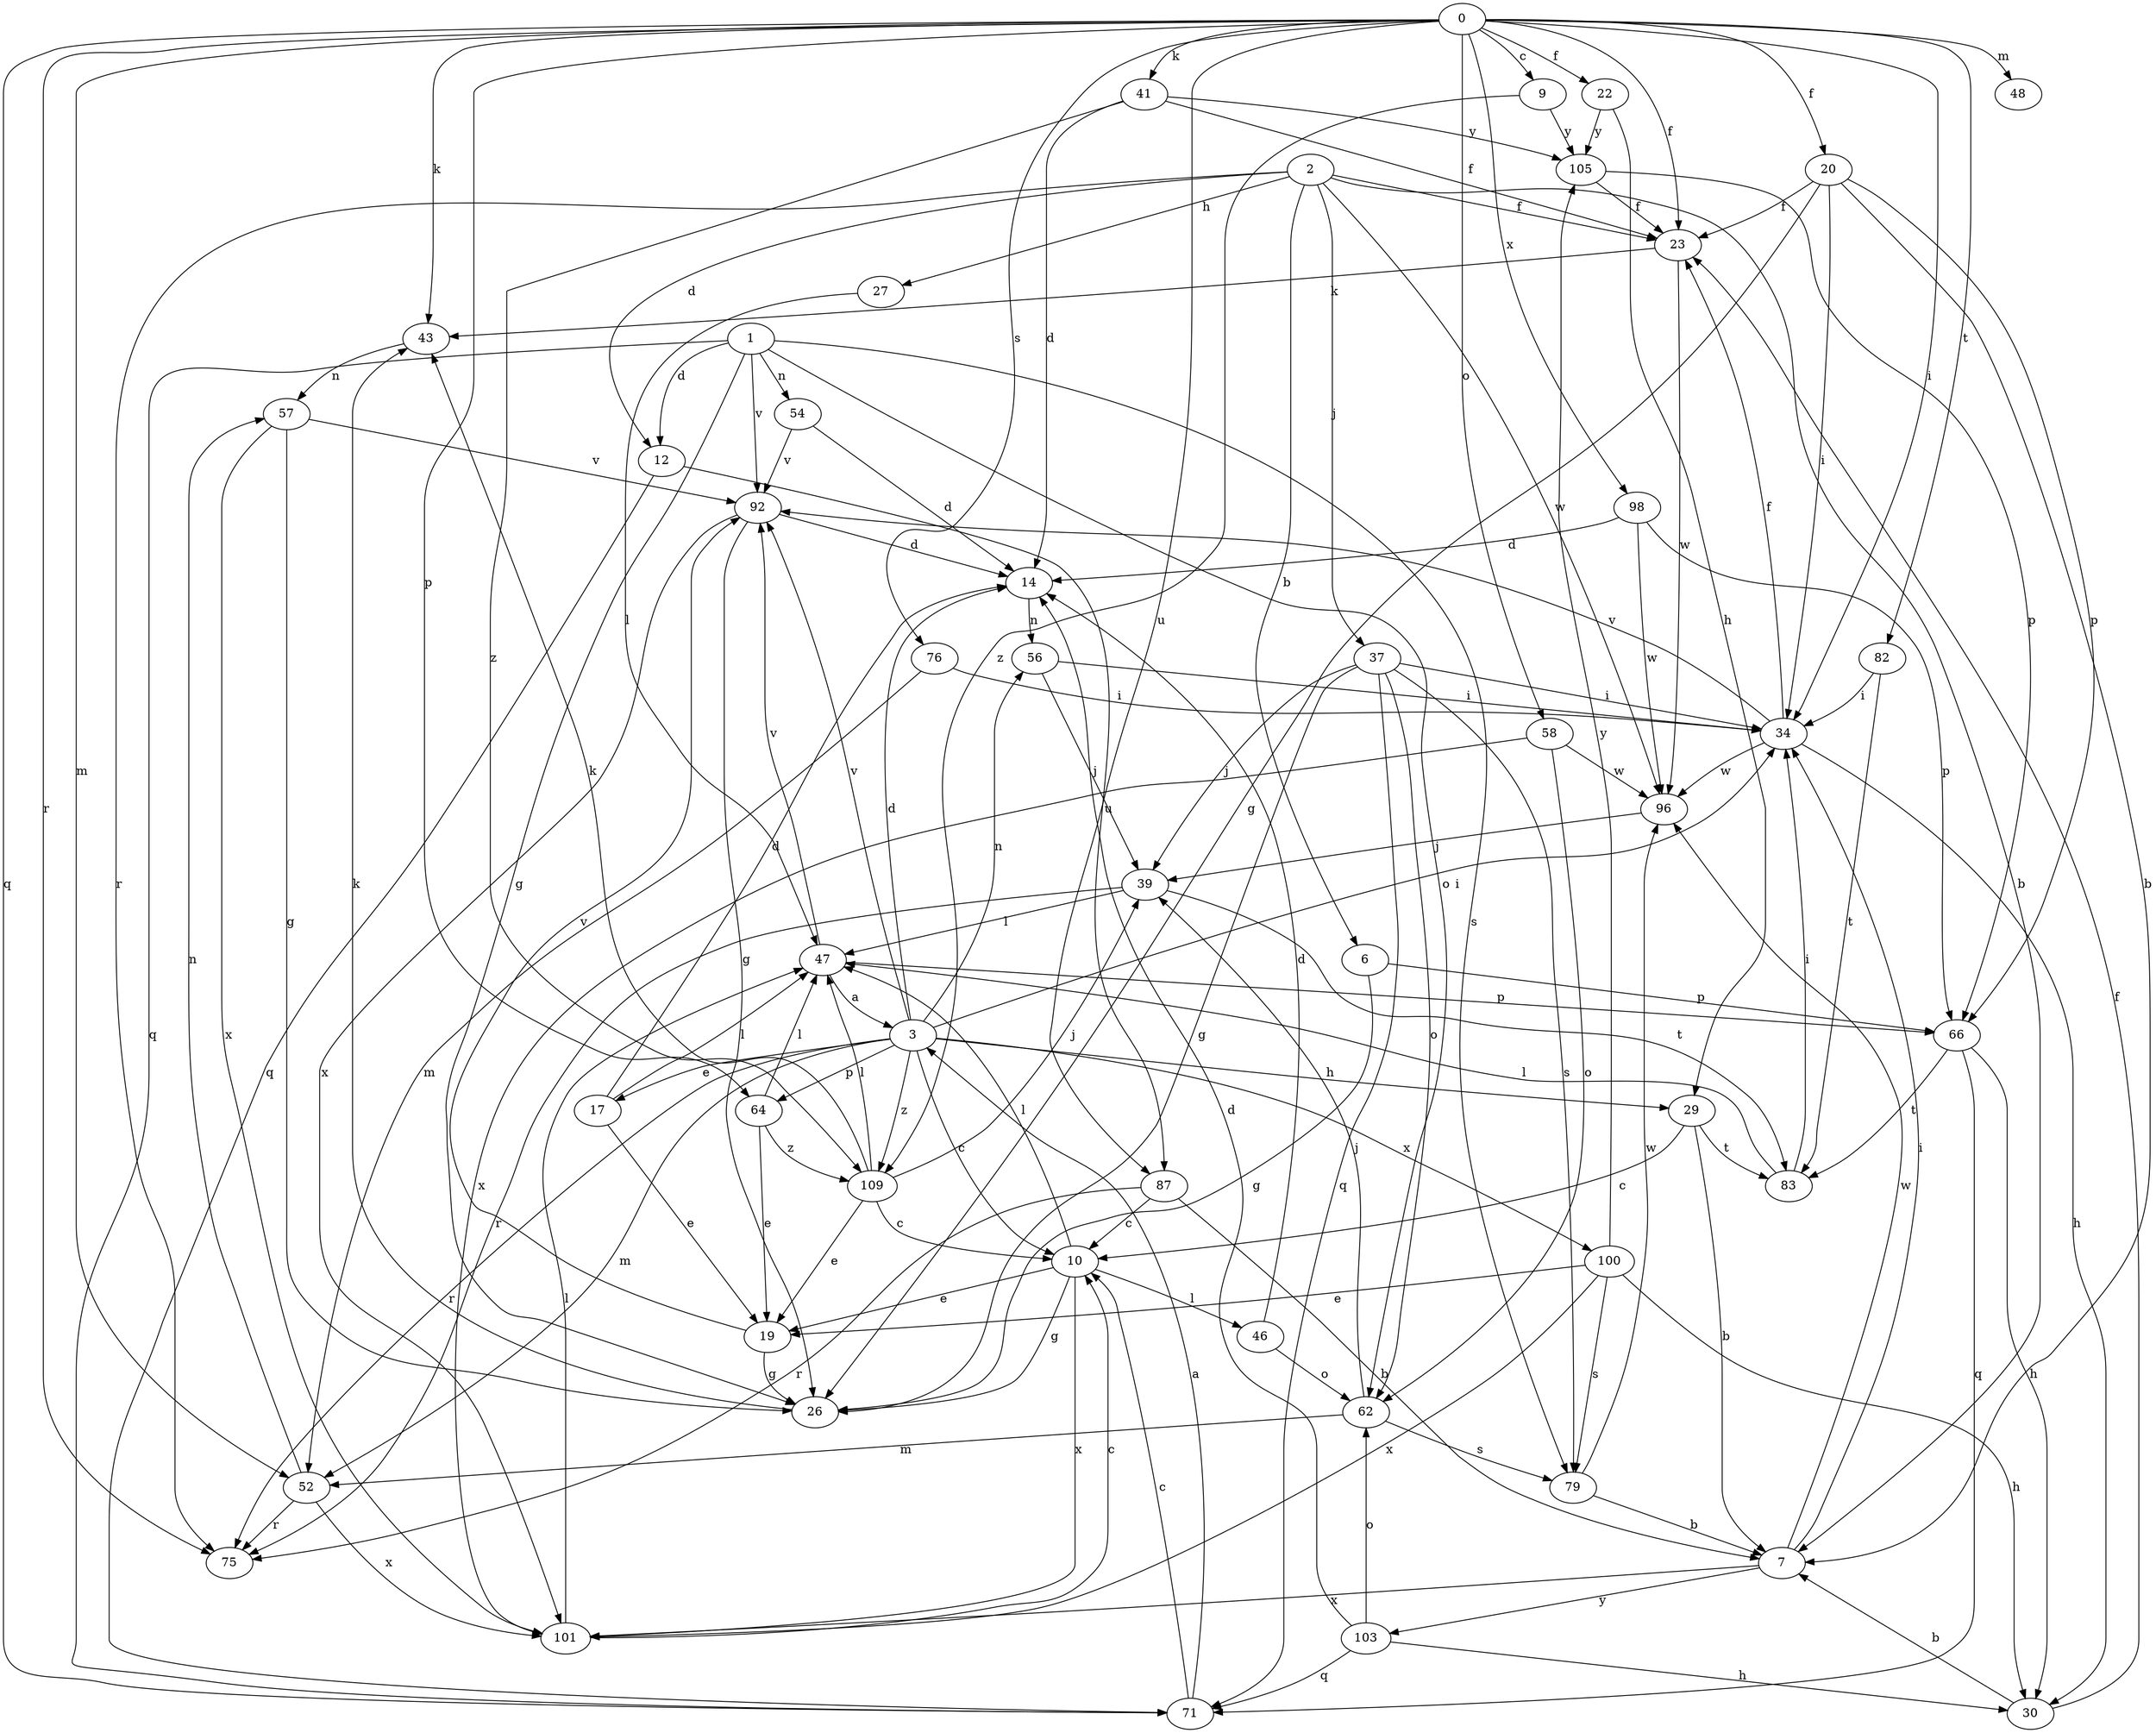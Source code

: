 strict digraph  {
0;
1;
2;
3;
6;
7;
9;
10;
12;
14;
17;
19;
20;
22;
23;
26;
27;
29;
30;
34;
37;
39;
41;
43;
46;
47;
48;
52;
54;
56;
57;
58;
62;
64;
66;
71;
75;
76;
79;
82;
83;
87;
92;
96;
98;
100;
101;
103;
105;
109;
0 -> 9  [label=c];
0 -> 20  [label=f];
0 -> 22  [label=f];
0 -> 23  [label=f];
0 -> 34  [label=i];
0 -> 41  [label=k];
0 -> 43  [label=k];
0 -> 48  [label=m];
0 -> 52  [label=m];
0 -> 58  [label=o];
0 -> 64  [label=p];
0 -> 71  [label=q];
0 -> 75  [label=r];
0 -> 76  [label=s];
0 -> 82  [label=t];
0 -> 87  [label=u];
0 -> 98  [label=x];
1 -> 12  [label=d];
1 -> 26  [label=g];
1 -> 54  [label=n];
1 -> 62  [label=o];
1 -> 71  [label=q];
1 -> 79  [label=s];
1 -> 92  [label=v];
2 -> 6  [label=b];
2 -> 7  [label=b];
2 -> 12  [label=d];
2 -> 23  [label=f];
2 -> 27  [label=h];
2 -> 37  [label=j];
2 -> 75  [label=r];
2 -> 96  [label=w];
3 -> 10  [label=c];
3 -> 14  [label=d];
3 -> 17  [label=e];
3 -> 29  [label=h];
3 -> 34  [label=i];
3 -> 52  [label=m];
3 -> 56  [label=n];
3 -> 64  [label=p];
3 -> 75  [label=r];
3 -> 92  [label=v];
3 -> 100  [label=x];
3 -> 109  [label=z];
6 -> 26  [label=g];
6 -> 66  [label=p];
7 -> 34  [label=i];
7 -> 96  [label=w];
7 -> 101  [label=x];
7 -> 103  [label=y];
9 -> 105  [label=y];
9 -> 109  [label=z];
10 -> 19  [label=e];
10 -> 26  [label=g];
10 -> 46  [label=l];
10 -> 47  [label=l];
10 -> 101  [label=x];
12 -> 71  [label=q];
12 -> 87  [label=u];
14 -> 56  [label=n];
17 -> 14  [label=d];
17 -> 19  [label=e];
17 -> 47  [label=l];
19 -> 26  [label=g];
19 -> 92  [label=v];
20 -> 7  [label=b];
20 -> 23  [label=f];
20 -> 26  [label=g];
20 -> 34  [label=i];
20 -> 66  [label=p];
22 -> 29  [label=h];
22 -> 105  [label=y];
23 -> 43  [label=k];
23 -> 96  [label=w];
26 -> 43  [label=k];
27 -> 47  [label=l];
29 -> 7  [label=b];
29 -> 10  [label=c];
29 -> 83  [label=t];
30 -> 7  [label=b];
30 -> 23  [label=f];
34 -> 23  [label=f];
34 -> 30  [label=h];
34 -> 92  [label=v];
34 -> 96  [label=w];
37 -> 26  [label=g];
37 -> 34  [label=i];
37 -> 39  [label=j];
37 -> 62  [label=o];
37 -> 71  [label=q];
37 -> 79  [label=s];
39 -> 47  [label=l];
39 -> 75  [label=r];
39 -> 83  [label=t];
41 -> 14  [label=d];
41 -> 23  [label=f];
41 -> 105  [label=y];
41 -> 109  [label=z];
43 -> 57  [label=n];
46 -> 14  [label=d];
46 -> 62  [label=o];
47 -> 3  [label=a];
47 -> 66  [label=p];
47 -> 92  [label=v];
52 -> 57  [label=n];
52 -> 75  [label=r];
52 -> 101  [label=x];
54 -> 14  [label=d];
54 -> 92  [label=v];
56 -> 34  [label=i];
56 -> 39  [label=j];
57 -> 26  [label=g];
57 -> 92  [label=v];
57 -> 101  [label=x];
58 -> 62  [label=o];
58 -> 96  [label=w];
58 -> 101  [label=x];
62 -> 39  [label=j];
62 -> 52  [label=m];
62 -> 79  [label=s];
64 -> 19  [label=e];
64 -> 47  [label=l];
64 -> 109  [label=z];
66 -> 30  [label=h];
66 -> 71  [label=q];
66 -> 83  [label=t];
71 -> 3  [label=a];
71 -> 10  [label=c];
76 -> 34  [label=i];
76 -> 52  [label=m];
79 -> 7  [label=b];
79 -> 96  [label=w];
82 -> 34  [label=i];
82 -> 83  [label=t];
83 -> 34  [label=i];
83 -> 47  [label=l];
87 -> 7  [label=b];
87 -> 10  [label=c];
87 -> 75  [label=r];
92 -> 14  [label=d];
92 -> 26  [label=g];
92 -> 101  [label=x];
96 -> 39  [label=j];
98 -> 14  [label=d];
98 -> 66  [label=p];
98 -> 96  [label=w];
100 -> 19  [label=e];
100 -> 30  [label=h];
100 -> 79  [label=s];
100 -> 101  [label=x];
100 -> 105  [label=y];
101 -> 10  [label=c];
101 -> 47  [label=l];
103 -> 14  [label=d];
103 -> 30  [label=h];
103 -> 62  [label=o];
103 -> 71  [label=q];
105 -> 23  [label=f];
105 -> 66  [label=p];
109 -> 10  [label=c];
109 -> 19  [label=e];
109 -> 39  [label=j];
109 -> 43  [label=k];
109 -> 47  [label=l];
}
